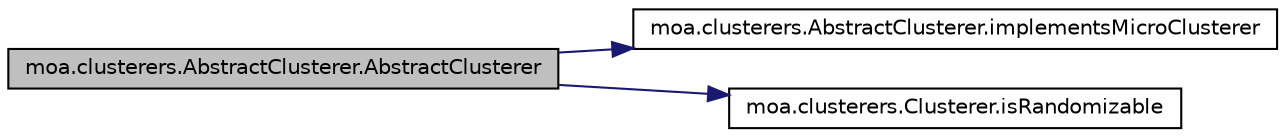 digraph G
{
  edge [fontname="Helvetica",fontsize="10",labelfontname="Helvetica",labelfontsize="10"];
  node [fontname="Helvetica",fontsize="10",shape=record];
  rankdir=LR;
  Node1 [label="moa.clusterers.AbstractClusterer.AbstractClusterer",height=0.2,width=0.4,color="black", fillcolor="grey75", style="filled" fontcolor="black"];
  Node1 -> Node2 [color="midnightblue",fontsize="10",style="solid",fontname="Helvetica"];
  Node2 [label="moa.clusterers.AbstractClusterer.implementsMicroClusterer",height=0.2,width=0.4,color="black", fillcolor="white", style="filled",URL="$classmoa_1_1clusterers_1_1AbstractClusterer.html#a44b484b54070fd34bcb36f01bd7b7b02"];
  Node1 -> Node3 [color="midnightblue",fontsize="10",style="solid",fontname="Helvetica"];
  Node3 [label="moa.clusterers.Clusterer.isRandomizable",height=0.2,width=0.4,color="black", fillcolor="white", style="filled",URL="$interfacemoa_1_1clusterers_1_1Clusterer.html#ac88640d485d05b8134278d79c5217530"];
}
